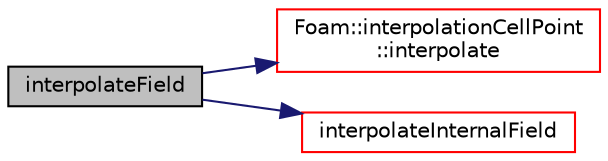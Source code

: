 digraph "interpolateField"
{
  bgcolor="transparent";
  edge [fontname="Helvetica",fontsize="10",labelfontname="Helvetica",labelfontsize="10"];
  node [fontname="Helvetica",fontsize="10",shape=record];
  rankdir="LR";
  Node1 [label="interpolateField",height=0.2,width=0.4,color="black", fillcolor="grey75", style="filled", fontcolor="black"];
  Node1 -> Node2 [color="midnightblue",fontsize="10",style="solid",fontname="Helvetica"];
  Node2 [label="Foam::interpolationCellPoint\l::interpolate",height=0.2,width=0.4,color="red",URL="$a01171.html#abc137f1878ea56b57299f529b073129a",tooltip="Interpolate field for the given cellPointWeight. "];
  Node1 -> Node3 [color="midnightblue",fontsize="10",style="solid",fontname="Helvetica"];
  Node3 [label="interpolateInternalField",height=0.2,width=0.4,color="red",URL="$a01510.html#aacd71c277cd39d8ca1031ed5deea1bc3",tooltip="Interpolate internal volume field. "];
}
